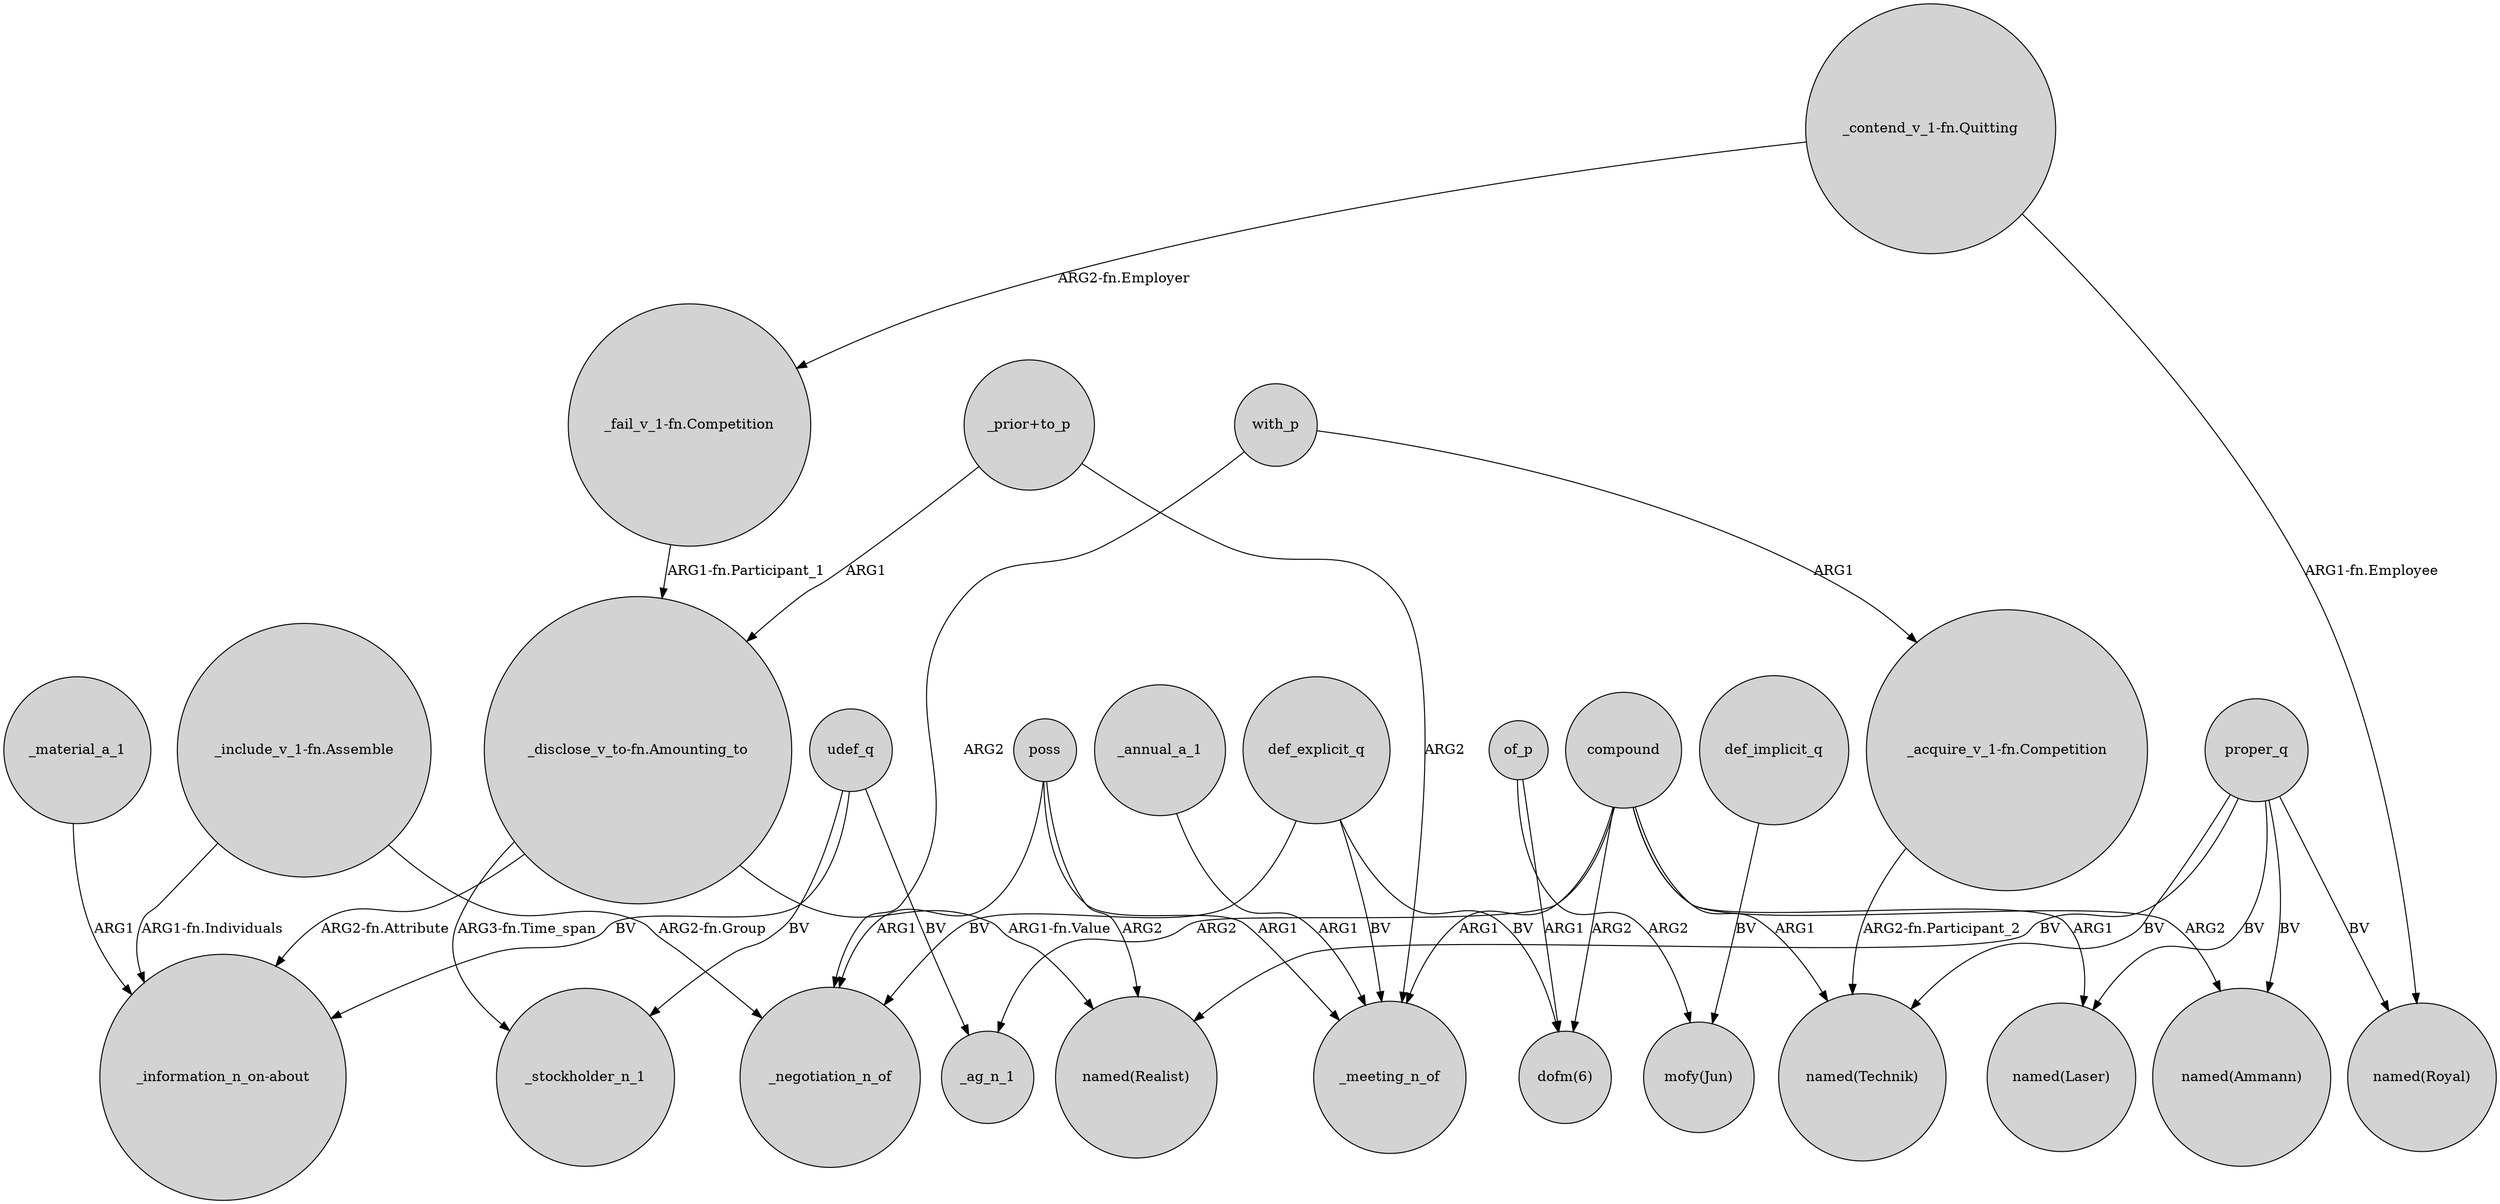 digraph {
	node [shape=circle style=filled]
	"_contend_v_1-fn.Quitting" -> "_fail_v_1-fn.Competition" [label="ARG2-fn.Employer"]
	_material_a_1 -> "_information_n_on-about" [label=ARG1]
	proper_q -> "named(Royal)" [label=BV]
	compound -> "dofm(6)" [label=ARG2]
	"_include_v_1-fn.Assemble" -> _negotiation_n_of [label="ARG2-fn.Group"]
	compound -> "named(Technik)" [label=ARG1]
	udef_q -> "_information_n_on-about" [label=BV]
	poss -> _negotiation_n_of [label=ARG1]
	"_prior+to_p" -> "_disclose_v_to-fn.Amounting_to" [label=ARG1]
	poss -> _meeting_n_of [label=ARG1]
	udef_q -> _stockholder_n_1 [label=BV]
	"_include_v_1-fn.Assemble" -> "_information_n_on-about" [label="ARG1-fn.Individuals"]
	"_disclose_v_to-fn.Amounting_to" -> "named(Realist)" [label="ARG1-fn.Value"]
	proper_q -> "named(Ammann)" [label=BV]
	compound -> _ag_n_1 [label=ARG2]
	def_explicit_q -> _negotiation_n_of [label=BV]
	"_disclose_v_to-fn.Amounting_to" -> _stockholder_n_1 [label="ARG3-fn.Time_span"]
	def_implicit_q -> "mofy(Jun)" [label=BV]
	compound -> _meeting_n_of [label=ARG1]
	with_p -> _negotiation_n_of [label=ARG2]
	"_fail_v_1-fn.Competition" -> "_disclose_v_to-fn.Amounting_to" [label="ARG1-fn.Participant_1"]
	"_disclose_v_to-fn.Amounting_to" -> "_information_n_on-about" [label="ARG2-fn.Attribute"]
	poss -> "named(Realist)" [label=ARG2]
	def_explicit_q -> "dofm(6)" [label=BV]
	"_contend_v_1-fn.Quitting" -> "named(Royal)" [label="ARG1-fn.Employee"]
	udef_q -> _ag_n_1 [label=BV]
	proper_q -> "named(Realist)" [label=BV]
	proper_q -> "named(Technik)" [label=BV]
	_annual_a_1 -> _meeting_n_of [label=ARG1]
	"_acquire_v_1-fn.Competition" -> "named(Technik)" [label="ARG2-fn.Participant_2"]
	compound -> "named(Ammann)" [label=ARG2]
	of_p -> "dofm(6)" [label=ARG1]
	of_p -> "mofy(Jun)" [label=ARG2]
	with_p -> "_acquire_v_1-fn.Competition" [label=ARG1]
	compound -> "named(Laser)" [label=ARG1]
	proper_q -> "named(Laser)" [label=BV]
	"_prior+to_p" -> _meeting_n_of [label=ARG2]
	def_explicit_q -> _meeting_n_of [label=BV]
}
